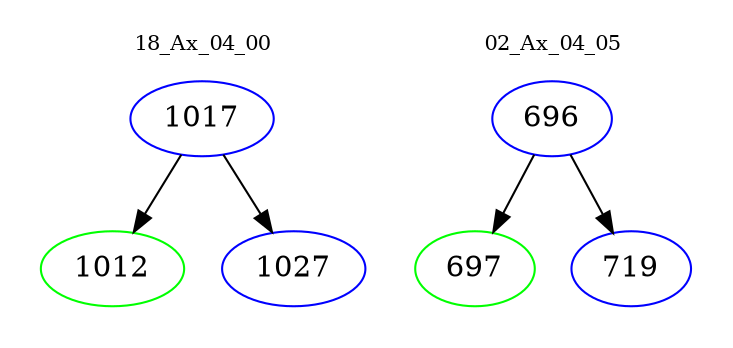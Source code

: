 digraph{
subgraph cluster_0 {
color = white
label = "18_Ax_04_00";
fontsize=10;
T0_1017 [label="1017", color="blue"]
T0_1017 -> T0_1012 [color="black"]
T0_1012 [label="1012", color="green"]
T0_1017 -> T0_1027 [color="black"]
T0_1027 [label="1027", color="blue"]
}
subgraph cluster_1 {
color = white
label = "02_Ax_04_05";
fontsize=10;
T1_696 [label="696", color="blue"]
T1_696 -> T1_697 [color="black"]
T1_697 [label="697", color="green"]
T1_696 -> T1_719 [color="black"]
T1_719 [label="719", color="blue"]
}
}
